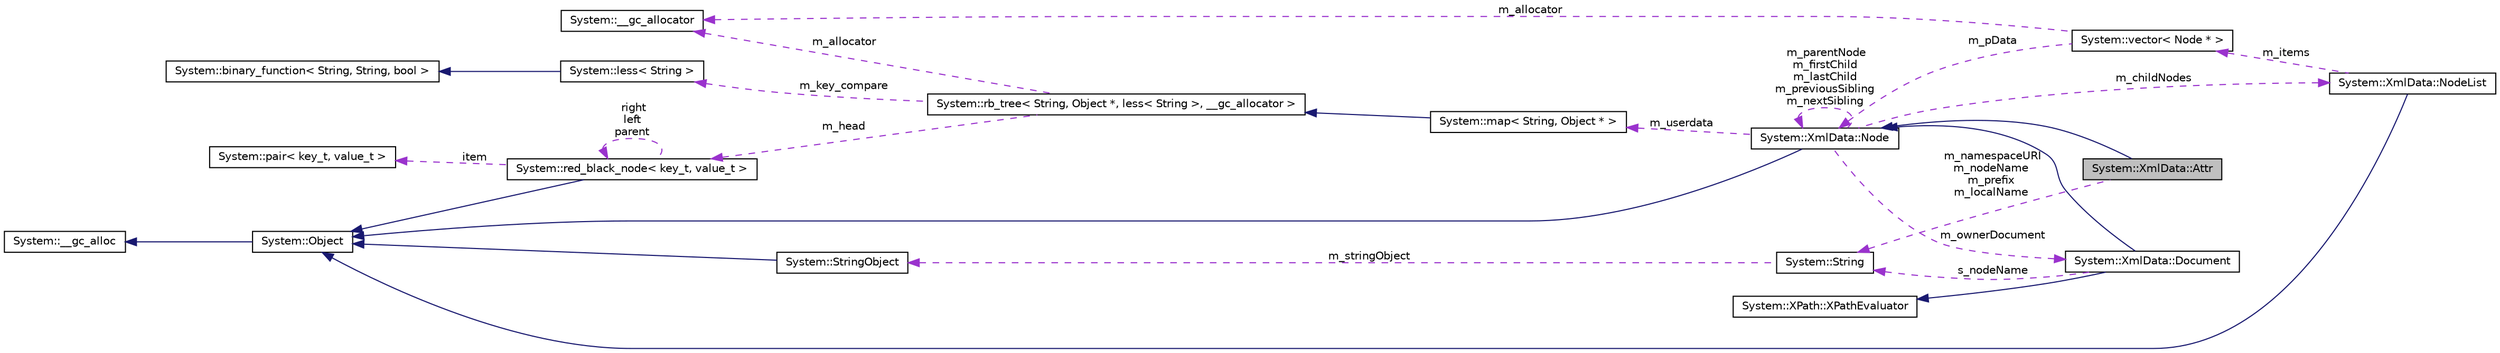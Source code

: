 digraph G
{
  edge [fontname="Helvetica",fontsize="10",labelfontname="Helvetica",labelfontsize="10"];
  node [fontname="Helvetica",fontsize="10",shape=record];
  rankdir="LR";
  Node1 [label="System::XmlData::Attr",height=0.2,width=0.4,color="black", fillcolor="grey75", style="filled" fontcolor="black"];
  Node2 -> Node1 [dir="back",color="midnightblue",fontsize="10",style="solid",fontname="Helvetica"];
  Node2 [label="System::XmlData::Node",height=0.2,width=0.4,color="black", fillcolor="white", style="filled",URL="$class_system_1_1_xml_data_1_1_node.html"];
  Node3 -> Node2 [dir="back",color="midnightblue",fontsize="10",style="solid",fontname="Helvetica"];
  Node3 [label="System::Object",height=0.2,width=0.4,color="black", fillcolor="white", style="filled",URL="$class_system_1_1_object.html"];
  Node4 -> Node3 [dir="back",color="midnightblue",fontsize="10",style="solid",fontname="Helvetica"];
  Node4 [label="System::__gc_alloc",height=0.2,width=0.4,color="black", fillcolor="white", style="filled",URL="$class_system_1_1____gc__alloc.html"];
  Node5 -> Node2 [dir="back",color="darkorchid3",fontsize="10",style="dashed",label=" m_childNodes" ,fontname="Helvetica"];
  Node5 [label="System::XmlData::NodeList",height=0.2,width=0.4,color="black", fillcolor="white", style="filled",URL="$class_system_1_1_xml_data_1_1_node_list.html"];
  Node3 -> Node5 [dir="back",color="midnightblue",fontsize="10",style="solid",fontname="Helvetica"];
  Node6 -> Node5 [dir="back",color="darkorchid3",fontsize="10",style="dashed",label=" m_items" ,fontname="Helvetica"];
  Node6 [label="System::vector\< Node * \>",height=0.2,width=0.4,color="black", fillcolor="white", style="filled",URL="$class_system_1_1vector.html"];
  Node2 -> Node6 [dir="back",color="darkorchid3",fontsize="10",style="dashed",label=" m_pData" ,fontname="Helvetica"];
  Node7 -> Node6 [dir="back",color="darkorchid3",fontsize="10",style="dashed",label=" m_allocator" ,fontname="Helvetica"];
  Node7 [label="System::__gc_allocator",height=0.2,width=0.4,color="black", fillcolor="white", style="filled",URL="$class_system_1_1____gc__allocator.html"];
  Node8 -> Node2 [dir="back",color="darkorchid3",fontsize="10",style="dashed",label=" m_userdata" ,fontname="Helvetica"];
  Node8 [label="System::map\< String, Object * \>",height=0.2,width=0.4,color="black", fillcolor="white", style="filled",URL="$class_system_1_1map.html"];
  Node9 -> Node8 [dir="back",color="midnightblue",fontsize="10",style="solid",fontname="Helvetica"];
  Node9 [label="System::rb_tree\< String, Object *, less\< String \>, __gc_allocator \>",height=0.2,width=0.4,color="black", fillcolor="white", style="filled",URL="$class_system_1_1rb__tree.html"];
  Node7 -> Node9 [dir="back",color="darkorchid3",fontsize="10",style="dashed",label=" m_allocator" ,fontname="Helvetica"];
  Node10 -> Node9 [dir="back",color="darkorchid3",fontsize="10",style="dashed",label=" m_key_compare" ,fontname="Helvetica"];
  Node10 [label="System::less\< String \>",height=0.2,width=0.4,color="black", fillcolor="white", style="filled",URL="$class_system_1_1less_3_01_string_01_4.html"];
  Node11 -> Node10 [dir="back",color="midnightblue",fontsize="10",style="solid",fontname="Helvetica"];
  Node11 [label="System::binary_function\< String, String, bool \>",height=0.2,width=0.4,color="black", fillcolor="white", style="filled",URL="$class_system_1_1binary__function.html"];
  Node12 -> Node9 [dir="back",color="darkorchid3",fontsize="10",style="dashed",label=" m_head" ,fontname="Helvetica"];
  Node12 [label="System::red_black_node\< key_t, value_t \>",height=0.2,width=0.4,color="black", fillcolor="white", style="filled",URL="$class_system_1_1red__black__node.html"];
  Node3 -> Node12 [dir="back",color="midnightblue",fontsize="10",style="solid",fontname="Helvetica"];
  Node12 -> Node12 [dir="back",color="darkorchid3",fontsize="10",style="dashed",label=" right\nleft\nparent" ,fontname="Helvetica"];
  Node13 -> Node12 [dir="back",color="darkorchid3",fontsize="10",style="dashed",label=" item" ,fontname="Helvetica"];
  Node13 [label="System::pair\< key_t, value_t \>",height=0.2,width=0.4,color="black", fillcolor="white", style="filled",URL="$class_system_1_1pair.html"];
  Node2 -> Node2 [dir="back",color="darkorchid3",fontsize="10",style="dashed",label=" m_parentNode\nm_firstChild\nm_lastChild\nm_previousSibling\nm_nextSibling" ,fontname="Helvetica"];
  Node14 -> Node2 [dir="back",color="darkorchid3",fontsize="10",style="dashed",label=" m_ownerDocument" ,fontname="Helvetica"];
  Node14 [label="System::XmlData::Document",height=0.2,width=0.4,color="black", fillcolor="white", style="filled",URL="$class_system_1_1_xml_data_1_1_document.html"];
  Node2 -> Node14 [dir="back",color="midnightblue",fontsize="10",style="solid",fontname="Helvetica"];
  Node15 -> Node14 [dir="back",color="midnightblue",fontsize="10",style="solid",fontname="Helvetica"];
  Node15 [label="System::XPath::XPathEvaluator",height=0.2,width=0.4,color="black", fillcolor="white", style="filled",URL="$class_system_1_1_x_path_1_1_x_path_evaluator.html"];
  Node16 -> Node14 [dir="back",color="darkorchid3",fontsize="10",style="dashed",label=" s_nodeName" ,fontname="Helvetica"];
  Node16 [label="System::String",height=0.2,width=0.4,color="black", fillcolor="white", style="filled",URL="$class_system_1_1_string.html"];
  Node17 -> Node16 [dir="back",color="darkorchid3",fontsize="10",style="dashed",label=" m_stringObject" ,fontname="Helvetica"];
  Node17 [label="System::StringObject",height=0.2,width=0.4,color="black", fillcolor="white", style="filled",URL="$class_system_1_1_string_object.html"];
  Node3 -> Node17 [dir="back",color="midnightblue",fontsize="10",style="solid",fontname="Helvetica"];
  Node16 -> Node1 [dir="back",color="darkorchid3",fontsize="10",style="dashed",label=" m_namespaceURI\nm_nodeName\nm_prefix\nm_localName" ,fontname="Helvetica"];
}
